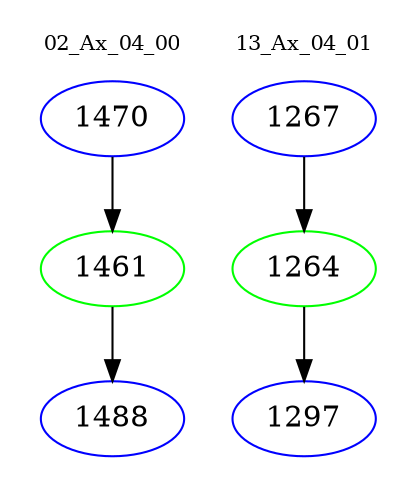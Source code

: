 digraph{
subgraph cluster_0 {
color = white
label = "02_Ax_04_00";
fontsize=10;
T0_1470 [label="1470", color="blue"]
T0_1470 -> T0_1461 [color="black"]
T0_1461 [label="1461", color="green"]
T0_1461 -> T0_1488 [color="black"]
T0_1488 [label="1488", color="blue"]
}
subgraph cluster_1 {
color = white
label = "13_Ax_04_01";
fontsize=10;
T1_1267 [label="1267", color="blue"]
T1_1267 -> T1_1264 [color="black"]
T1_1264 [label="1264", color="green"]
T1_1264 -> T1_1297 [color="black"]
T1_1297 [label="1297", color="blue"]
}
}
